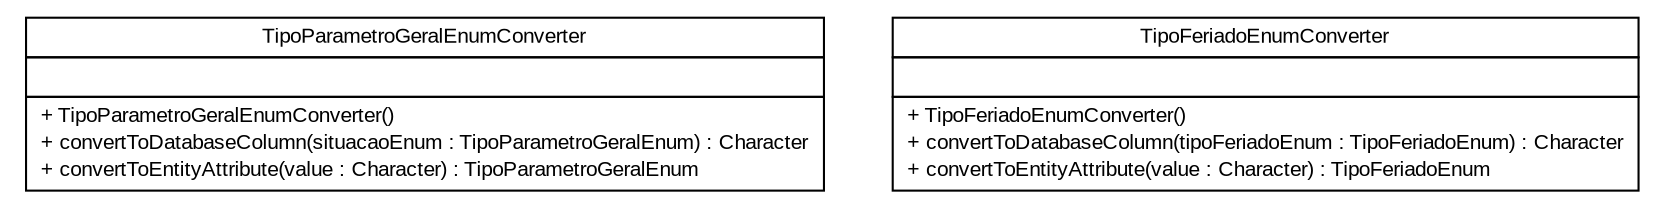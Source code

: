 #!/usr/local/bin/dot
#
# Class diagram 
# Generated by UMLGraph version R5_6 (http://www.umlgraph.org/)
#

digraph G {
	edge [fontname="arial",fontsize=10,labelfontname="arial",labelfontsize=10];
	node [fontname="arial",fontsize=10,shape=plaintext];
	nodesep=0.25;
	ranksep=0.5;
	// br.gov.to.sefaz.par.gestao.persistence.converter.TipoParametroGeralEnumConverter
	c331 [label=<<table title="br.gov.to.sefaz.par.gestao.persistence.converter.TipoParametroGeralEnumConverter" border="0" cellborder="1" cellspacing="0" cellpadding="2" port="p" href="./TipoParametroGeralEnumConverter.html">
		<tr><td><table border="0" cellspacing="0" cellpadding="1">
<tr><td align="center" balign="center"> TipoParametroGeralEnumConverter </td></tr>
		</table></td></tr>
		<tr><td><table border="0" cellspacing="0" cellpadding="1">
<tr><td align="left" balign="left">  </td></tr>
		</table></td></tr>
		<tr><td><table border="0" cellspacing="0" cellpadding="1">
<tr><td align="left" balign="left"> + TipoParametroGeralEnumConverter() </td></tr>
<tr><td align="left" balign="left"> + convertToDatabaseColumn(situacaoEnum : TipoParametroGeralEnum) : Character </td></tr>
<tr><td align="left" balign="left"> + convertToEntityAttribute(value : Character) : TipoParametroGeralEnum </td></tr>
		</table></td></tr>
		</table>>, URL="./TipoParametroGeralEnumConverter.html", fontname="arial", fontcolor="black", fontsize=10.0];
	// br.gov.to.sefaz.par.gestao.persistence.converter.TipoFeriadoEnumConverter
	c332 [label=<<table title="br.gov.to.sefaz.par.gestao.persistence.converter.TipoFeriadoEnumConverter" border="0" cellborder="1" cellspacing="0" cellpadding="2" port="p" href="./TipoFeriadoEnumConverter.html">
		<tr><td><table border="0" cellspacing="0" cellpadding="1">
<tr><td align="center" balign="center"> TipoFeriadoEnumConverter </td></tr>
		</table></td></tr>
		<tr><td><table border="0" cellspacing="0" cellpadding="1">
<tr><td align="left" balign="left">  </td></tr>
		</table></td></tr>
		<tr><td><table border="0" cellspacing="0" cellpadding="1">
<tr><td align="left" balign="left"> + TipoFeriadoEnumConverter() </td></tr>
<tr><td align="left" balign="left"> + convertToDatabaseColumn(tipoFeriadoEnum : TipoFeriadoEnum) : Character </td></tr>
<tr><td align="left" balign="left"> + convertToEntityAttribute(value : Character) : TipoFeriadoEnum </td></tr>
		</table></td></tr>
		</table>>, URL="./TipoFeriadoEnumConverter.html", fontname="arial", fontcolor="black", fontsize=10.0];
}


